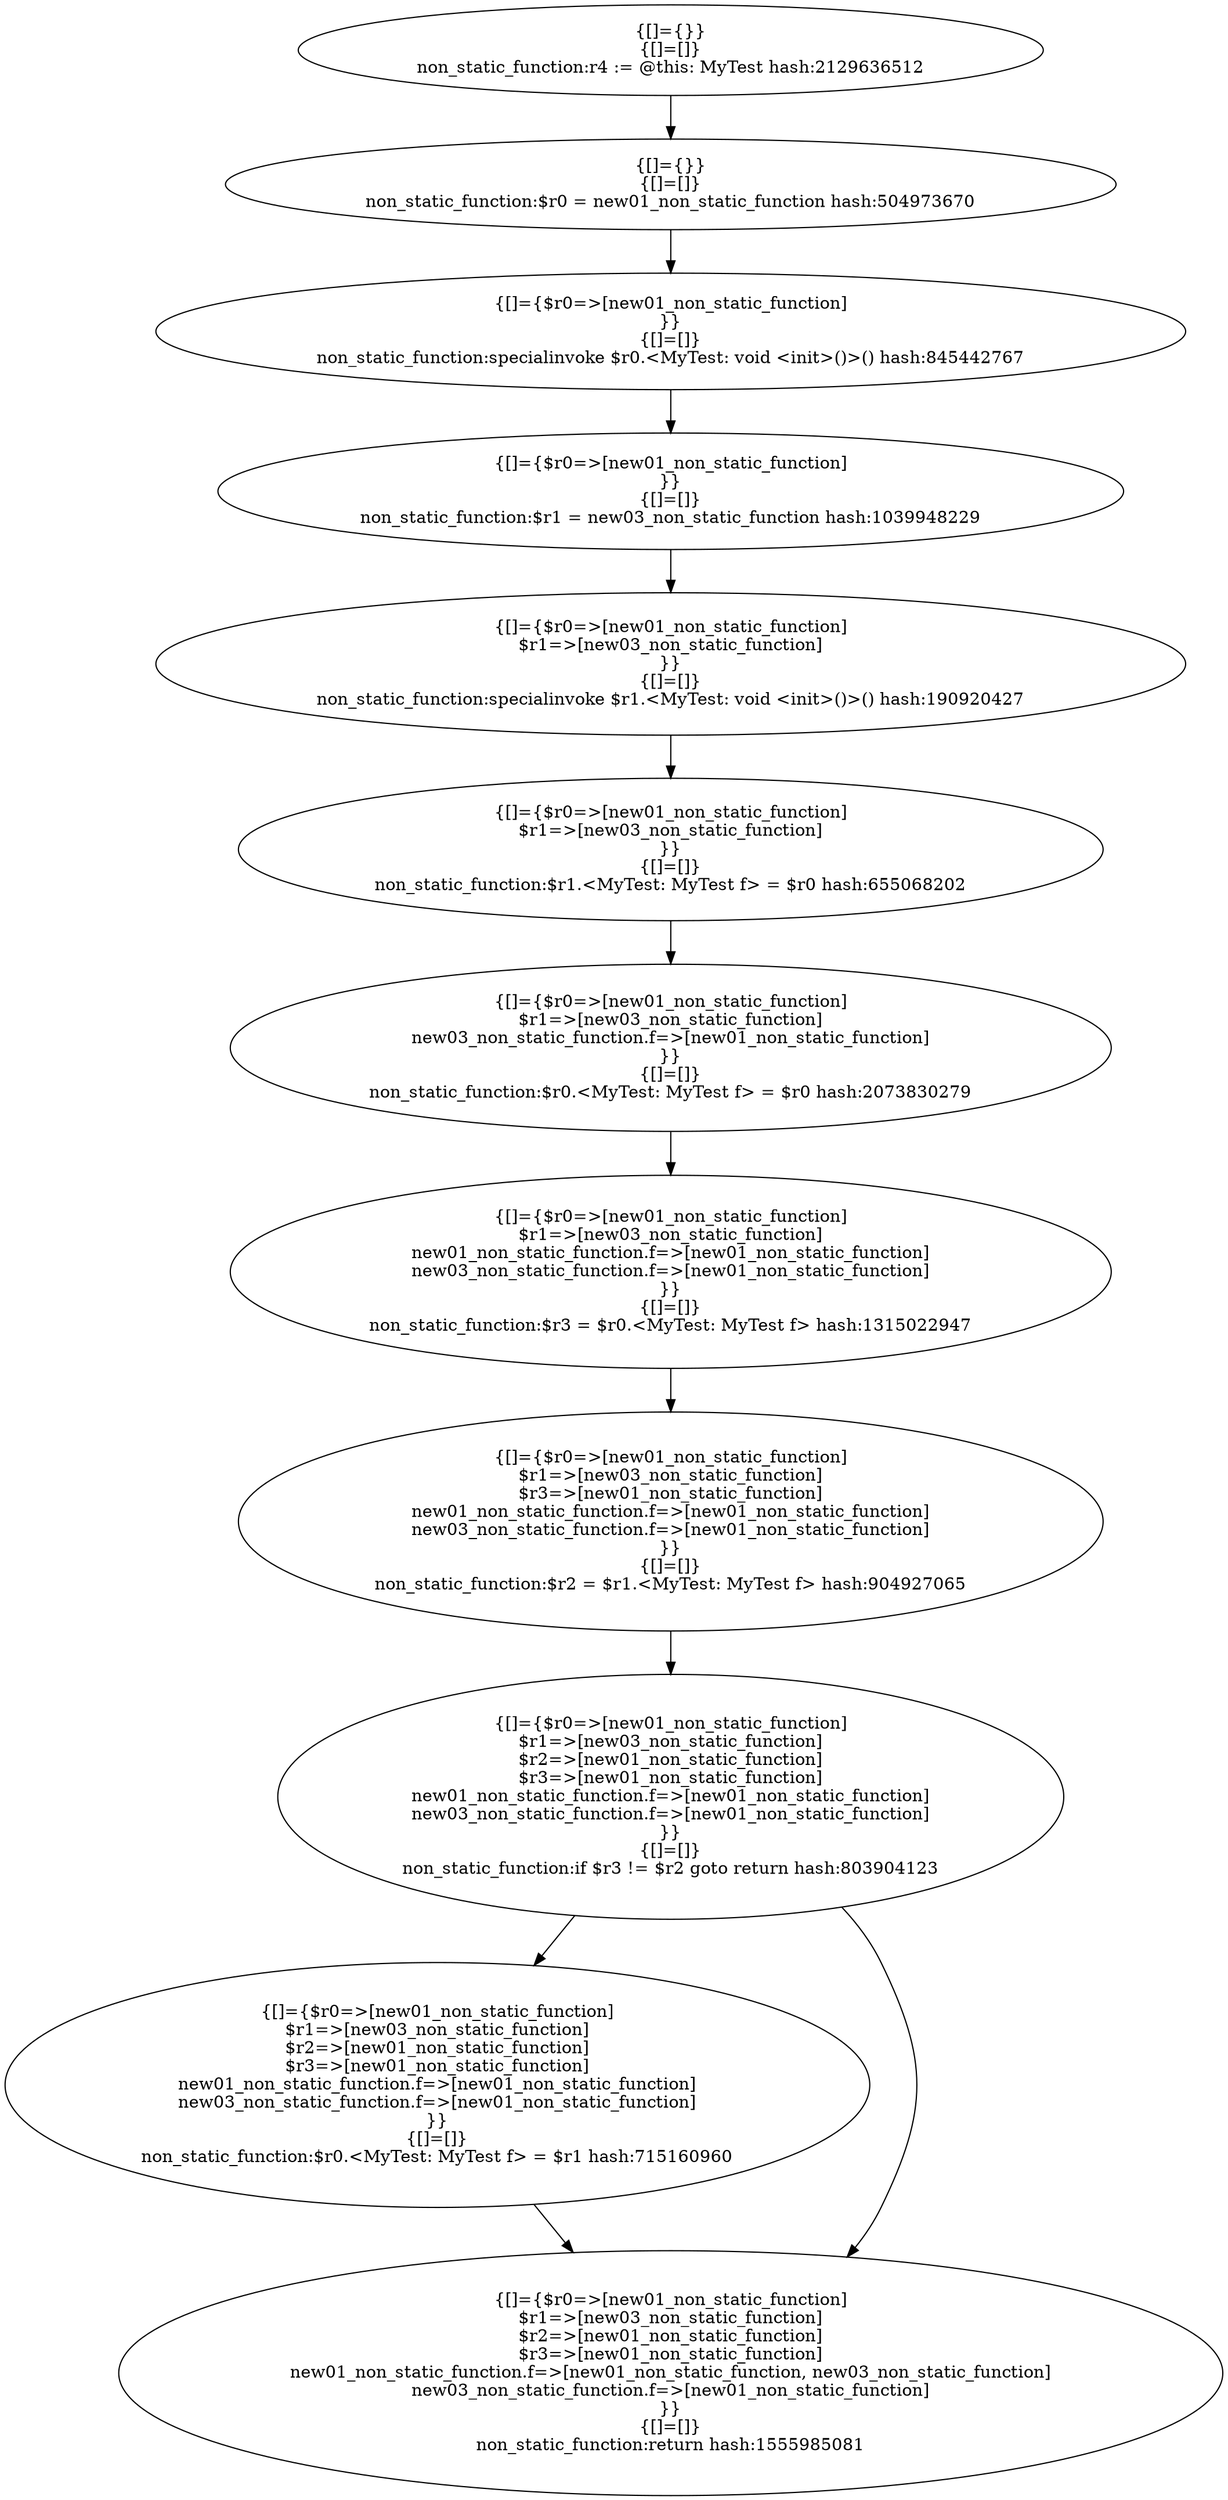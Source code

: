 digraph "./target2-mine/MyTest.non_static_function" {
    "{[]={}}
{[]=[]}
non_static_function:r4 := @this: MyTest hash:2129636512";
    "{[]={}}
{[]=[]}
non_static_function:$r0 = new01_non_static_function hash:504973670";
    "{[]={$r0=>[new01_non_static_function]
}}
{[]=[]}
non_static_function:specialinvoke $r0.<MyTest: void <init>()>() hash:845442767";
    "{[]={$r0=>[new01_non_static_function]
}}
{[]=[]}
non_static_function:$r1 = new03_non_static_function hash:1039948229";
    "{[]={$r0=>[new01_non_static_function]
$r1=>[new03_non_static_function]
}}
{[]=[]}
non_static_function:specialinvoke $r1.<MyTest: void <init>()>() hash:190920427";
    "{[]={$r0=>[new01_non_static_function]
$r1=>[new03_non_static_function]
}}
{[]=[]}
non_static_function:$r1.<MyTest: MyTest f> = $r0 hash:655068202";
    "{[]={$r0=>[new01_non_static_function]
$r1=>[new03_non_static_function]
new03_non_static_function.f=>[new01_non_static_function]
}}
{[]=[]}
non_static_function:$r0.<MyTest: MyTest f> = $r0 hash:2073830279";
    "{[]={$r0=>[new01_non_static_function]
$r1=>[new03_non_static_function]
new01_non_static_function.f=>[new01_non_static_function]
new03_non_static_function.f=>[new01_non_static_function]
}}
{[]=[]}
non_static_function:$r3 = $r0.<MyTest: MyTest f> hash:1315022947";
    "{[]={$r0=>[new01_non_static_function]
$r1=>[new03_non_static_function]
$r3=>[new01_non_static_function]
new01_non_static_function.f=>[new01_non_static_function]
new03_non_static_function.f=>[new01_non_static_function]
}}
{[]=[]}
non_static_function:$r2 = $r1.<MyTest: MyTest f> hash:904927065";
    "{[]={$r0=>[new01_non_static_function]
$r1=>[new03_non_static_function]
$r2=>[new01_non_static_function]
$r3=>[new01_non_static_function]
new01_non_static_function.f=>[new01_non_static_function]
new03_non_static_function.f=>[new01_non_static_function]
}}
{[]=[]}
non_static_function:if $r3 != $r2 goto return hash:803904123";
    "{[]={$r0=>[new01_non_static_function]
$r1=>[new03_non_static_function]
$r2=>[new01_non_static_function]
$r3=>[new01_non_static_function]
new01_non_static_function.f=>[new01_non_static_function]
new03_non_static_function.f=>[new01_non_static_function]
}}
{[]=[]}
non_static_function:$r0.<MyTest: MyTest f> = $r1 hash:715160960";
    "{[]={$r0=>[new01_non_static_function]
$r1=>[new03_non_static_function]
$r2=>[new01_non_static_function]
$r3=>[new01_non_static_function]
new01_non_static_function.f=>[new01_non_static_function, new03_non_static_function]
new03_non_static_function.f=>[new01_non_static_function]
}}
{[]=[]}
non_static_function:return hash:1555985081";
    "{[]={}}
{[]=[]}
non_static_function:r4 := @this: MyTest hash:2129636512"->"{[]={}}
{[]=[]}
non_static_function:$r0 = new01_non_static_function hash:504973670";
    "{[]={}}
{[]=[]}
non_static_function:$r0 = new01_non_static_function hash:504973670"->"{[]={$r0=>[new01_non_static_function]
}}
{[]=[]}
non_static_function:specialinvoke $r0.<MyTest: void <init>()>() hash:845442767";
    "{[]={$r0=>[new01_non_static_function]
}}
{[]=[]}
non_static_function:specialinvoke $r0.<MyTest: void <init>()>() hash:845442767"->"{[]={$r0=>[new01_non_static_function]
}}
{[]=[]}
non_static_function:$r1 = new03_non_static_function hash:1039948229";
    "{[]={$r0=>[new01_non_static_function]
}}
{[]=[]}
non_static_function:$r1 = new03_non_static_function hash:1039948229"->"{[]={$r0=>[new01_non_static_function]
$r1=>[new03_non_static_function]
}}
{[]=[]}
non_static_function:specialinvoke $r1.<MyTest: void <init>()>() hash:190920427";
    "{[]={$r0=>[new01_non_static_function]
$r1=>[new03_non_static_function]
}}
{[]=[]}
non_static_function:specialinvoke $r1.<MyTest: void <init>()>() hash:190920427"->"{[]={$r0=>[new01_non_static_function]
$r1=>[new03_non_static_function]
}}
{[]=[]}
non_static_function:$r1.<MyTest: MyTest f> = $r0 hash:655068202";
    "{[]={$r0=>[new01_non_static_function]
$r1=>[new03_non_static_function]
}}
{[]=[]}
non_static_function:$r1.<MyTest: MyTest f> = $r0 hash:655068202"->"{[]={$r0=>[new01_non_static_function]
$r1=>[new03_non_static_function]
new03_non_static_function.f=>[new01_non_static_function]
}}
{[]=[]}
non_static_function:$r0.<MyTest: MyTest f> = $r0 hash:2073830279";
    "{[]={$r0=>[new01_non_static_function]
$r1=>[new03_non_static_function]
new03_non_static_function.f=>[new01_non_static_function]
}}
{[]=[]}
non_static_function:$r0.<MyTest: MyTest f> = $r0 hash:2073830279"->"{[]={$r0=>[new01_non_static_function]
$r1=>[new03_non_static_function]
new01_non_static_function.f=>[new01_non_static_function]
new03_non_static_function.f=>[new01_non_static_function]
}}
{[]=[]}
non_static_function:$r3 = $r0.<MyTest: MyTest f> hash:1315022947";
    "{[]={$r0=>[new01_non_static_function]
$r1=>[new03_non_static_function]
new01_non_static_function.f=>[new01_non_static_function]
new03_non_static_function.f=>[new01_non_static_function]
}}
{[]=[]}
non_static_function:$r3 = $r0.<MyTest: MyTest f> hash:1315022947"->"{[]={$r0=>[new01_non_static_function]
$r1=>[new03_non_static_function]
$r3=>[new01_non_static_function]
new01_non_static_function.f=>[new01_non_static_function]
new03_non_static_function.f=>[new01_non_static_function]
}}
{[]=[]}
non_static_function:$r2 = $r1.<MyTest: MyTest f> hash:904927065";
    "{[]={$r0=>[new01_non_static_function]
$r1=>[new03_non_static_function]
$r3=>[new01_non_static_function]
new01_non_static_function.f=>[new01_non_static_function]
new03_non_static_function.f=>[new01_non_static_function]
}}
{[]=[]}
non_static_function:$r2 = $r1.<MyTest: MyTest f> hash:904927065"->"{[]={$r0=>[new01_non_static_function]
$r1=>[new03_non_static_function]
$r2=>[new01_non_static_function]
$r3=>[new01_non_static_function]
new01_non_static_function.f=>[new01_non_static_function]
new03_non_static_function.f=>[new01_non_static_function]
}}
{[]=[]}
non_static_function:if $r3 != $r2 goto return hash:803904123";
    "{[]={$r0=>[new01_non_static_function]
$r1=>[new03_non_static_function]
$r2=>[new01_non_static_function]
$r3=>[new01_non_static_function]
new01_non_static_function.f=>[new01_non_static_function]
new03_non_static_function.f=>[new01_non_static_function]
}}
{[]=[]}
non_static_function:if $r3 != $r2 goto return hash:803904123"->"{[]={$r0=>[new01_non_static_function]
$r1=>[new03_non_static_function]
$r2=>[new01_non_static_function]
$r3=>[new01_non_static_function]
new01_non_static_function.f=>[new01_non_static_function]
new03_non_static_function.f=>[new01_non_static_function]
}}
{[]=[]}
non_static_function:$r0.<MyTest: MyTest f> = $r1 hash:715160960";
    "{[]={$r0=>[new01_non_static_function]
$r1=>[new03_non_static_function]
$r2=>[new01_non_static_function]
$r3=>[new01_non_static_function]
new01_non_static_function.f=>[new01_non_static_function]
new03_non_static_function.f=>[new01_non_static_function]
}}
{[]=[]}
non_static_function:if $r3 != $r2 goto return hash:803904123"->"{[]={$r0=>[new01_non_static_function]
$r1=>[new03_non_static_function]
$r2=>[new01_non_static_function]
$r3=>[new01_non_static_function]
new01_non_static_function.f=>[new01_non_static_function, new03_non_static_function]
new03_non_static_function.f=>[new01_non_static_function]
}}
{[]=[]}
non_static_function:return hash:1555985081";
    "{[]={$r0=>[new01_non_static_function]
$r1=>[new03_non_static_function]
$r2=>[new01_non_static_function]
$r3=>[new01_non_static_function]
new01_non_static_function.f=>[new01_non_static_function]
new03_non_static_function.f=>[new01_non_static_function]
}}
{[]=[]}
non_static_function:$r0.<MyTest: MyTest f> = $r1 hash:715160960"->"{[]={$r0=>[new01_non_static_function]
$r1=>[new03_non_static_function]
$r2=>[new01_non_static_function]
$r3=>[new01_non_static_function]
new01_non_static_function.f=>[new01_non_static_function, new03_non_static_function]
new03_non_static_function.f=>[new01_non_static_function]
}}
{[]=[]}
non_static_function:return hash:1555985081";
}
